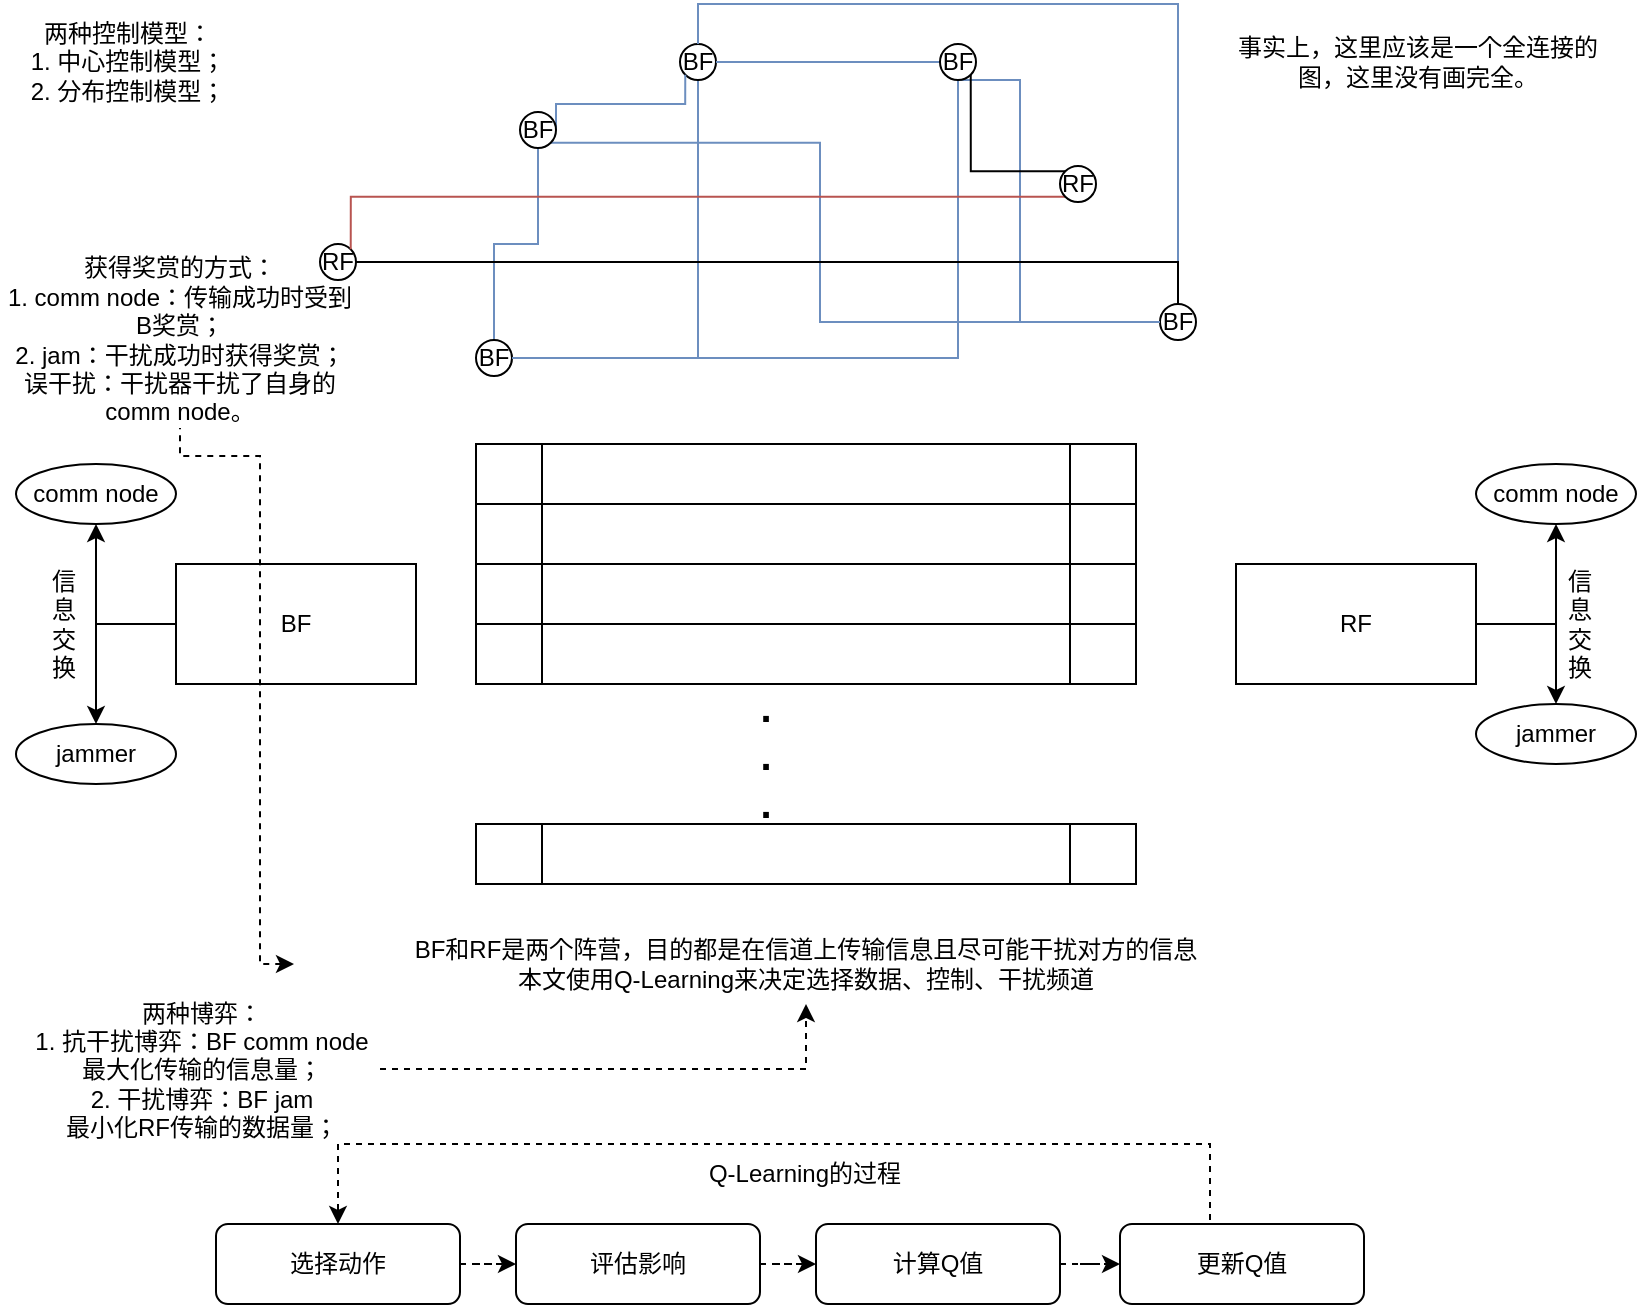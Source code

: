 <mxfile version="10.6.0" type="github"><diagram id="KJpx7t4aQgkqYw8EYbk1" name="Competing Mobile Network Game Embracing antijamming and jamming strategies with reinforcement learning"><mxGraphModel dx="1220" dy="715" grid="1" gridSize="10" guides="1" tooltips="1" connect="1" arrows="1" fold="1" page="1" pageScale="1" pageWidth="827" pageHeight="1169" math="0" shadow="0"><root><mxCell id="0"/><mxCell id="1" parent="0"/><mxCell id="iP8mcdVdapOfUUEO8boz-11" style="edgeStyle=orthogonalEdgeStyle;rounded=0;orthogonalLoop=1;jettySize=auto;html=1;exitX=0;exitY=0.5;exitDx=0;exitDy=0;entryX=0.5;entryY=1;entryDx=0;entryDy=0;" parent="1" source="iP8mcdVdapOfUUEO8boz-1" target="iP8mcdVdapOfUUEO8boz-3" edge="1"><mxGeometry relative="1" as="geometry"/></mxCell><mxCell id="iP8mcdVdapOfUUEO8boz-12" style="edgeStyle=orthogonalEdgeStyle;rounded=0;orthogonalLoop=1;jettySize=auto;html=1;exitX=0;exitY=0.5;exitDx=0;exitDy=0;entryX=0.5;entryY=0;entryDx=0;entryDy=0;" parent="1" source="iP8mcdVdapOfUUEO8boz-1" target="iP8mcdVdapOfUUEO8boz-5" edge="1"><mxGeometry relative="1" as="geometry"/></mxCell><mxCell id="iP8mcdVdapOfUUEO8boz-1" value="BF&lt;br&gt;" style="rounded=0;whiteSpace=wrap;html=1;" parent="1" vertex="1"><mxGeometry x="88" y="330" width="120" height="60" as="geometry"/></mxCell><mxCell id="iP8mcdVdapOfUUEO8boz-8" style="edgeStyle=orthogonalEdgeStyle;rounded=0;orthogonalLoop=1;jettySize=auto;html=1;exitX=1;exitY=0.5;exitDx=0;exitDy=0;entryX=0.5;entryY=1;entryDx=0;entryDy=0;" parent="1" source="iP8mcdVdapOfUUEO8boz-2" target="iP8mcdVdapOfUUEO8boz-4" edge="1"><mxGeometry relative="1" as="geometry"/></mxCell><mxCell id="iP8mcdVdapOfUUEO8boz-10" style="edgeStyle=orthogonalEdgeStyle;rounded=0;orthogonalLoop=1;jettySize=auto;html=1;exitX=1;exitY=0.5;exitDx=0;exitDy=0;entryX=0.5;entryY=0;entryDx=0;entryDy=0;" parent="1" source="iP8mcdVdapOfUUEO8boz-2" target="iP8mcdVdapOfUUEO8boz-6" edge="1"><mxGeometry relative="1" as="geometry"/></mxCell><mxCell id="iP8mcdVdapOfUUEO8boz-2" value="RF" style="rounded=0;whiteSpace=wrap;html=1;" parent="1" vertex="1"><mxGeometry x="618" y="330" width="120" height="60" as="geometry"/></mxCell><mxCell id="iP8mcdVdapOfUUEO8boz-3" value="comm node" style="ellipse;whiteSpace=wrap;html=1;" parent="1" vertex="1"><mxGeometry x="8" y="280" width="80" height="30" as="geometry"/></mxCell><mxCell id="iP8mcdVdapOfUUEO8boz-4" value="comm node" style="ellipse;whiteSpace=wrap;html=1;" parent="1" vertex="1"><mxGeometry x="738" y="280" width="80" height="30" as="geometry"/></mxCell><mxCell id="iP8mcdVdapOfUUEO8boz-5" value="jammer" style="ellipse;whiteSpace=wrap;html=1;" parent="1" vertex="1"><mxGeometry x="8" y="410" width="80" height="30" as="geometry"/></mxCell><mxCell id="iP8mcdVdapOfUUEO8boz-6" value="jammer" style="ellipse;whiteSpace=wrap;html=1;" parent="1" vertex="1"><mxGeometry x="738" y="400" width="80" height="30" as="geometry"/></mxCell><mxCell id="WlFmjEDQgeLyUinUmvAD-7" value="" style="shape=process;whiteSpace=wrap;html=1;backgroundOutline=1;" parent="1" vertex="1"><mxGeometry x="238" y="460" width="330" height="30" as="geometry"/></mxCell><mxCell id="WlFmjEDQgeLyUinUmvAD-9" value="" style="shape=process;whiteSpace=wrap;html=1;backgroundOutline=1;" parent="1" vertex="1"><mxGeometry x="238" y="270" width="330" height="30" as="geometry"/></mxCell><mxCell id="WlFmjEDQgeLyUinUmvAD-10" value="" style="shape=process;whiteSpace=wrap;html=1;backgroundOutline=1;" parent="1" vertex="1"><mxGeometry x="238" y="300" width="330" height="30" as="geometry"/></mxCell><mxCell id="WlFmjEDQgeLyUinUmvAD-11" value="" style="shape=process;whiteSpace=wrap;html=1;backgroundOutline=1;" parent="1" vertex="1"><mxGeometry x="238" y="330" width="330" height="30" as="geometry"/></mxCell><mxCell id="WlFmjEDQgeLyUinUmvAD-12" value="" style="shape=process;whiteSpace=wrap;html=1;backgroundOutline=1;" parent="1" vertex="1"><mxGeometry x="238" y="360" width="330" height="30" as="geometry"/></mxCell><mxCell id="WlFmjEDQgeLyUinUmvAD-14" value=".&lt;br style=&quot;font-size: 20px;&quot;&gt;.&lt;br style=&quot;font-size: 20px;&quot;&gt;.&lt;br style=&quot;font-size: 20px;&quot;&gt;" style="text;html=1;strokeColor=none;fillColor=none;align=center;verticalAlign=middle;whiteSpace=wrap;rounded=0;strokeWidth=1;fontSize=20;fontStyle=1" parent="1" vertex="1"><mxGeometry x="363" y="415" width="40" height="20" as="geometry"/></mxCell><mxCell id="WlFmjEDQgeLyUinUmvAD-29" style="edgeStyle=orthogonalEdgeStyle;rounded=0;orthogonalLoop=1;jettySize=auto;html=1;exitX=0.5;exitY=1;exitDx=0;exitDy=0;entryX=1;entryY=0.5;entryDx=0;entryDy=0;endArrow=none;endFill=0;fontSize=12;fillColor=#dae8fc;strokeColor=#6c8ebf;" parent="1" source="WlFmjEDQgeLyUinUmvAD-15" target="WlFmjEDQgeLyUinUmvAD-18" edge="1"><mxGeometry relative="1" as="geometry"/></mxCell><mxCell id="WlFmjEDQgeLyUinUmvAD-15" value="BF" style="ellipse;whiteSpace=wrap;html=1;aspect=fixed;strokeWidth=1;fontSize=12;" parent="1" vertex="1"><mxGeometry x="340" y="70" width="18" height="18" as="geometry"/></mxCell><mxCell id="WlFmjEDQgeLyUinUmvAD-27" style="edgeStyle=orthogonalEdgeStyle;rounded=0;orthogonalLoop=1;jettySize=auto;html=1;exitX=0.5;exitY=1;exitDx=0;exitDy=0;entryX=0.5;entryY=0;entryDx=0;entryDy=0;fontSize=12;endArrow=none;endFill=0;fillColor=#dae8fc;strokeColor=#6c8ebf;" parent="1" source="WlFmjEDQgeLyUinUmvAD-16" target="WlFmjEDQgeLyUinUmvAD-18" edge="1"><mxGeometry relative="1" as="geometry"/></mxCell><mxCell id="WlFmjEDQgeLyUinUmvAD-28" style="edgeStyle=orthogonalEdgeStyle;rounded=0;orthogonalLoop=1;jettySize=auto;html=1;exitX=1;exitY=0.5;exitDx=0;exitDy=0;entryX=0;entryY=1;entryDx=0;entryDy=0;endArrow=none;endFill=0;fontSize=12;fillColor=#dae8fc;strokeColor=#6c8ebf;" parent="1" source="WlFmjEDQgeLyUinUmvAD-16" target="WlFmjEDQgeLyUinUmvAD-15" edge="1"><mxGeometry relative="1" as="geometry"><Array as="points"><mxPoint x="278" y="100"/><mxPoint x="342" y="100"/></Array></mxGeometry></mxCell><mxCell id="WlFmjEDQgeLyUinUmvAD-32" style="edgeStyle=orthogonalEdgeStyle;rounded=0;orthogonalLoop=1;jettySize=auto;html=1;exitX=1;exitY=1;exitDx=0;exitDy=0;endArrow=none;endFill=0;fontSize=12;fillColor=#dae8fc;strokeColor=#6c8ebf;" parent="1" source="WlFmjEDQgeLyUinUmvAD-16" target="WlFmjEDQgeLyUinUmvAD-17" edge="1"><mxGeometry relative="1" as="geometry"><Array as="points"><mxPoint x="410" y="119"/><mxPoint x="410" y="209"/></Array></mxGeometry></mxCell><mxCell id="WlFmjEDQgeLyUinUmvAD-16" value="BF" style="ellipse;whiteSpace=wrap;html=1;aspect=fixed;strokeWidth=1;fontSize=12;" parent="1" vertex="1"><mxGeometry x="260" y="104" width="18" height="18" as="geometry"/></mxCell><mxCell id="WlFmjEDQgeLyUinUmvAD-34" style="edgeStyle=orthogonalEdgeStyle;rounded=0;orthogonalLoop=1;jettySize=auto;html=1;exitX=0.5;exitY=0;exitDx=0;exitDy=0;entryX=0.5;entryY=0;entryDx=0;entryDy=0;endArrow=none;endFill=0;fontSize=12;fillColor=#dae8fc;strokeColor=#6c8ebf;" parent="1" source="WlFmjEDQgeLyUinUmvAD-17" target="WlFmjEDQgeLyUinUmvAD-15" edge="1"><mxGeometry relative="1" as="geometry"/></mxCell><mxCell id="WlFmjEDQgeLyUinUmvAD-17" value="BF" style="ellipse;whiteSpace=wrap;html=1;aspect=fixed;strokeWidth=1;fontSize=12;" parent="1" vertex="1"><mxGeometry x="580" y="200" width="18" height="18" as="geometry"/></mxCell><mxCell id="WlFmjEDQgeLyUinUmvAD-18" value="BF" style="ellipse;whiteSpace=wrap;html=1;aspect=fixed;strokeWidth=1;fontSize=12;" parent="1" vertex="1"><mxGeometry x="238" y="218" width="18" height="18" as="geometry"/></mxCell><mxCell id="WlFmjEDQgeLyUinUmvAD-30" style="edgeStyle=orthogonalEdgeStyle;rounded=0;orthogonalLoop=1;jettySize=auto;html=1;exitX=0.5;exitY=1;exitDx=0;exitDy=0;entryX=0;entryY=0.5;entryDx=0;entryDy=0;endArrow=none;endFill=0;fontSize=12;fillColor=#dae8fc;strokeColor=#6c8ebf;" parent="1" source="WlFmjEDQgeLyUinUmvAD-19" target="WlFmjEDQgeLyUinUmvAD-17" edge="1"><mxGeometry relative="1" as="geometry"><Array as="points"><mxPoint x="510" y="88"/><mxPoint x="510" y="209"/></Array></mxGeometry></mxCell><mxCell id="WlFmjEDQgeLyUinUmvAD-31" style="edgeStyle=orthogonalEdgeStyle;rounded=0;orthogonalLoop=1;jettySize=auto;html=1;exitX=0;exitY=0.5;exitDx=0;exitDy=0;endArrow=none;endFill=0;fontSize=12;fillColor=#dae8fc;strokeColor=#6c8ebf;" parent="1" source="WlFmjEDQgeLyUinUmvAD-19" target="WlFmjEDQgeLyUinUmvAD-15" edge="1"><mxGeometry relative="1" as="geometry"/></mxCell><mxCell id="WlFmjEDQgeLyUinUmvAD-33" style="edgeStyle=orthogonalEdgeStyle;rounded=0;orthogonalLoop=1;jettySize=auto;html=1;exitX=0.5;exitY=1;exitDx=0;exitDy=0;entryX=1;entryY=0.5;entryDx=0;entryDy=0;endArrow=none;endFill=0;fontSize=12;fillColor=#dae8fc;strokeColor=#6c8ebf;" parent="1" source="WlFmjEDQgeLyUinUmvAD-19" target="WlFmjEDQgeLyUinUmvAD-18" edge="1"><mxGeometry relative="1" as="geometry"/></mxCell><mxCell id="WlFmjEDQgeLyUinUmvAD-19" value="BF" style="ellipse;whiteSpace=wrap;html=1;aspect=fixed;strokeWidth=1;fontSize=12;" parent="1" vertex="1"><mxGeometry x="470" y="70" width="18" height="18" as="geometry"/></mxCell><mxCell id="WlFmjEDQgeLyUinUmvAD-36" style="edgeStyle=orthogonalEdgeStyle;rounded=0;orthogonalLoop=1;jettySize=auto;html=1;exitX=1;exitY=0.5;exitDx=0;exitDy=0;entryX=0.5;entryY=0;entryDx=0;entryDy=0;endArrow=none;endFill=0;fontSize=12;" parent="1" source="WlFmjEDQgeLyUinUmvAD-20" target="WlFmjEDQgeLyUinUmvAD-17" edge="1"><mxGeometry relative="1" as="geometry"/></mxCell><mxCell id="WlFmjEDQgeLyUinUmvAD-20" value="RF" style="ellipse;whiteSpace=wrap;html=1;aspect=fixed;strokeWidth=1;fontSize=12;" parent="1" vertex="1"><mxGeometry x="160" y="170" width="18" height="18" as="geometry"/></mxCell><mxCell id="WlFmjEDQgeLyUinUmvAD-35" style="edgeStyle=orthogonalEdgeStyle;rounded=0;orthogonalLoop=1;jettySize=auto;html=1;exitX=0;exitY=1;exitDx=0;exitDy=0;entryX=1;entryY=0;entryDx=0;entryDy=0;endArrow=none;endFill=0;fontSize=12;fillColor=#f8cecc;strokeColor=#b85450;" parent="1" source="WlFmjEDQgeLyUinUmvAD-21" target="WlFmjEDQgeLyUinUmvAD-20" edge="1"><mxGeometry relative="1" as="geometry"/></mxCell><mxCell id="WlFmjEDQgeLyUinUmvAD-37" style="edgeStyle=orthogonalEdgeStyle;rounded=0;orthogonalLoop=1;jettySize=auto;html=1;exitX=0;exitY=0;exitDx=0;exitDy=0;entryX=1;entryY=1;entryDx=0;entryDy=0;endArrow=none;endFill=0;fontSize=12;" parent="1" source="WlFmjEDQgeLyUinUmvAD-21" target="WlFmjEDQgeLyUinUmvAD-19" edge="1"><mxGeometry relative="1" as="geometry"/></mxCell><mxCell id="WlFmjEDQgeLyUinUmvAD-21" value="RF" style="ellipse;whiteSpace=wrap;html=1;aspect=fixed;strokeWidth=1;fontSize=12;" parent="1" vertex="1"><mxGeometry x="530" y="131" width="18" height="18" as="geometry"/></mxCell><mxCell id="WlFmjEDQgeLyUinUmvAD-38" value="事实上，这里应该是一个全连接的图，这里没有画完全。" style="text;html=1;strokeColor=none;fillColor=none;align=center;verticalAlign=middle;whiteSpace=wrap;rounded=0;fontSize=12;" parent="1" vertex="1"><mxGeometry x="618" y="61" width="182" height="36" as="geometry"/></mxCell><mxCell id="WlFmjEDQgeLyUinUmvAD-39" value="两种控制模型：&lt;br&gt;1. 中心控制模型；&lt;br&gt;2. 分布控制模型；&lt;br&gt;" style="text;html=1;strokeColor=none;fillColor=none;align=center;verticalAlign=middle;whiteSpace=wrap;rounded=0;fontSize=12;" parent="1" vertex="1"><mxGeometry x="8" y="48.5" width="112" height="61" as="geometry"/></mxCell><mxCell id="WlFmjEDQgeLyUinUmvAD-43" value="信&lt;br&gt;息&lt;br&gt;交&lt;br&gt;换&lt;br&gt;" style="text;html=1;strokeColor=none;fillColor=none;align=center;verticalAlign=middle;whiteSpace=wrap;rounded=0;fontSize=12;" parent="1" vertex="1"><mxGeometry x="12" y="350" width="40" height="20" as="geometry"/></mxCell><mxCell id="WlFmjEDQgeLyUinUmvAD-44" value="信&lt;br&gt;息&lt;br&gt;交&lt;br&gt;换&lt;br&gt;" style="text;html=1;strokeColor=none;fillColor=none;align=center;verticalAlign=middle;whiteSpace=wrap;rounded=0;fontSize=12;" parent="1" vertex="1"><mxGeometry x="770" y="350" width="40" height="20" as="geometry"/></mxCell><mxCell id="961djMHhN-GNeD0LtCjp-3" style="edgeStyle=orthogonalEdgeStyle;rounded=0;orthogonalLoop=1;jettySize=auto;html=1;startArrow=classic;startFill=1;endArrow=none;endFill=0;fontSize=12;entryX=0.5;entryY=1;entryDx=0;entryDy=0;dashed=1;" parent="1" source="WlFmjEDQgeLyUinUmvAD-46" target="961djMHhN-GNeD0LtCjp-1" edge="1"><mxGeometry relative="1" as="geometry"><mxPoint x="110" y="290" as="targetPoint"/><Array as="points"><mxPoint x="130" y="530"/><mxPoint x="130" y="276"/></Array></mxGeometry></mxCell><mxCell id="WlFmjEDQgeLyUinUmvAD-46" value="BF和RF是两个阵营，目的都是在信道上传输信息且尽可能干扰对方的信息&lt;br&gt;本文使用Q-Learning来决定选择数据、控制、干扰频道&lt;br&gt;" style="text;html=1;strokeColor=none;fillColor=none;align=center;verticalAlign=middle;whiteSpace=wrap;rounded=0;fontSize=12;" parent="1" vertex="1"><mxGeometry x="147" y="510" width="512" height="40" as="geometry"/></mxCell><mxCell id="961djMHhN-GNeD0LtCjp-1" value="获得奖赏的方式：&lt;br&gt;1. comm node：传输成功时受到B奖赏；&lt;br&gt;2. jam：干扰成功时获得奖赏；&lt;br&gt;误干扰：干扰器干扰了自身的comm node。&lt;br&gt;" style="text;html=1;strokeColor=none;fillColor=none;align=center;verticalAlign=middle;whiteSpace=wrap;rounded=0;fontSize=12;" parent="1" vertex="1"><mxGeometry y="174" width="180" height="88" as="geometry"/></mxCell><mxCell id="961djMHhN-GNeD0LtCjp-7" style="edgeStyle=orthogonalEdgeStyle;rounded=0;orthogonalLoop=1;jettySize=auto;html=1;exitX=1;exitY=0.5;exitDx=0;exitDy=0;dashed=1;startArrow=none;startFill=0;endArrow=classic;endFill=1;fontSize=12;" parent="1" source="961djMHhN-GNeD0LtCjp-4" target="WlFmjEDQgeLyUinUmvAD-46" edge="1"><mxGeometry relative="1" as="geometry"><Array as="points"><mxPoint x="403" y="582"/></Array></mxGeometry></mxCell><mxCell id="961djMHhN-GNeD0LtCjp-4" value="两种博弈：&lt;br&gt;1. 抗干扰博弈：BF comm node最大化传输的信息量；&lt;br&gt;2. 干扰博弈：BF jam &lt;br&gt;最小化RF传输的数据量；&lt;br&gt;" style="text;html=1;strokeColor=none;fillColor=none;align=center;verticalAlign=middle;whiteSpace=wrap;rounded=0;fontSize=12;" parent="1" vertex="1"><mxGeometry x="12" y="540" width="178" height="85" as="geometry"/></mxCell><mxCell id="961djMHhN-GNeD0LtCjp-12" style="edgeStyle=orthogonalEdgeStyle;rounded=0;orthogonalLoop=1;jettySize=auto;html=1;exitX=1;exitY=0.5;exitDx=0;exitDy=0;dashed=1;startArrow=none;startFill=0;endArrow=classic;endFill=1;fontSize=12;" parent="1" source="961djMHhN-GNeD0LtCjp-8" target="961djMHhN-GNeD0LtCjp-10" edge="1"><mxGeometry relative="1" as="geometry"/></mxCell><mxCell id="961djMHhN-GNeD0LtCjp-8" value="选择动作" style="rounded=1;whiteSpace=wrap;html=1;strokeWidth=1;fontSize=12;" parent="1" vertex="1"><mxGeometry x="108" y="660" width="122" height="40" as="geometry"/></mxCell><mxCell id="961djMHhN-GNeD0LtCjp-15" style="edgeStyle=orthogonalEdgeStyle;rounded=0;orthogonalLoop=1;jettySize=auto;html=1;exitX=0.5;exitY=0;exitDx=0;exitDy=0;entryX=0.5;entryY=0;entryDx=0;entryDy=0;dashed=1;startArrow=none;startFill=0;endArrow=classic;endFill=1;fontSize=12;" parent="1" source="961djMHhN-GNeD0LtCjp-9" target="961djMHhN-GNeD0LtCjp-8" edge="1"><mxGeometry relative="1" as="geometry"><Array as="points"><mxPoint x="605" y="660"/><mxPoint x="605" y="620"/><mxPoint x="169" y="620"/></Array></mxGeometry></mxCell><mxCell id="961djMHhN-GNeD0LtCjp-9" value="更新Q值" style="rounded=1;whiteSpace=wrap;html=1;strokeWidth=1;fontSize=12;" parent="1" vertex="1"><mxGeometry x="560" y="660" width="122" height="40" as="geometry"/></mxCell><mxCell id="961djMHhN-GNeD0LtCjp-13" style="edgeStyle=orthogonalEdgeStyle;rounded=0;orthogonalLoop=1;jettySize=auto;html=1;exitX=1;exitY=0.5;exitDx=0;exitDy=0;dashed=1;startArrow=none;startFill=0;endArrow=classic;endFill=1;fontSize=12;" parent="1" source="961djMHhN-GNeD0LtCjp-10" target="961djMHhN-GNeD0LtCjp-11" edge="1"><mxGeometry relative="1" as="geometry"/></mxCell><mxCell id="961djMHhN-GNeD0LtCjp-10" value="评估影响" style="rounded=1;whiteSpace=wrap;html=1;strokeWidth=1;fontSize=12;" parent="1" vertex="1"><mxGeometry x="258" y="660" width="122" height="40" as="geometry"/></mxCell><mxCell id="961djMHhN-GNeD0LtCjp-14" style="edgeStyle=orthogonalEdgeStyle;rounded=0;orthogonalLoop=1;jettySize=auto;html=1;exitX=1;exitY=0.5;exitDx=0;exitDy=0;dashed=1;startArrow=none;startFill=0;endArrow=classic;endFill=1;fontSize=12;" parent="1" source="961djMHhN-GNeD0LtCjp-11" target="961djMHhN-GNeD0LtCjp-9" edge="1"><mxGeometry relative="1" as="geometry"/></mxCell><mxCell id="961djMHhN-GNeD0LtCjp-11" value="计算Q值" style="rounded=1;whiteSpace=wrap;html=1;strokeWidth=1;fontSize=12;" parent="1" vertex="1"><mxGeometry x="408" y="660" width="122" height="40" as="geometry"/></mxCell><mxCell id="961djMHhN-GNeD0LtCjp-17" value="Q-Learning的过程" style="text;html=1;strokeColor=none;fillColor=none;align=center;verticalAlign=middle;whiteSpace=wrap;rounded=0;fontSize=12;" parent="1" vertex="1"><mxGeometry x="319" y="625" width="167" height="20" as="geometry"/></mxCell></root></mxGraphModel></diagram><diagram id="JV3d4ipW5MmXMHJ62usv" name="INDIVIDUAL Q-LEARNING IN NORMAL FORM GAMES"><mxGraphModel dx="1220" dy="715" grid="1" gridSize="10" guides="1" tooltips="1" connect="1" arrows="1" fold="1" page="1" pageScale="1" pageWidth="827" pageHeight="1169" math="0" shadow="0"><root><mxCell id="XLCNUMyIXqqrD4iJkYG9-0"/><mxCell id="XLCNUMyIXqqrD4iJkYG9-1" parent="XLCNUMyIXqqrD4iJkYG9-0"/><mxCell id="LG0rdePGYJG0wY7dceQ6-2" style="edgeStyle=orthogonalEdgeStyle;rounded=0;orthogonalLoop=1;jettySize=auto;html=1;exitX=1;exitY=0.5;exitDx=0;exitDy=0;" edge="1" parent="XLCNUMyIXqqrD4iJkYG9-1" source="LG0rdePGYJG0wY7dceQ6-0" target="LG0rdePGYJG0wY7dceQ6-1"><mxGeometry relative="1" as="geometry"/></mxCell><mxCell id="LG0rdePGYJG0wY7dceQ6-8" value="强化学习" style="text;html=1;resizable=0;points=[];align=center;verticalAlign=middle;labelBackgroundColor=#ffffff;" vertex="1" connectable="0" parent="LG0rdePGYJG0wY7dceQ6-2"><mxGeometry x="-0.302" y="2" relative="1" as="geometry"><mxPoint x="15" y="2" as="offset"/></mxGeometry></mxCell><mxCell id="LG0rdePGYJG0wY7dceQ6-10" style="edgeStyle=orthogonalEdgeStyle;rounded=0;orthogonalLoop=1;jettySize=auto;html=1;entryX=0.5;entryY=0;entryDx=0;entryDy=0;" edge="1" parent="XLCNUMyIXqqrD4iJkYG9-1" source="LG0rdePGYJG0wY7dceQ6-0" target="LG0rdePGYJG0wY7dceQ6-9"><mxGeometry relative="1" as="geometry"/></mxCell><mxCell id="LG0rdePGYJG0wY7dceQ6-0" value="单一代理多臂老虎机问题" style="rounded=1;whiteSpace=wrap;html=1;" vertex="1" parent="XLCNUMyIXqqrD4iJkYG9-1"><mxGeometry x="160" y="30" width="120" height="60" as="geometry"/></mxCell><mxCell id="LG0rdePGYJG0wY7dceQ6-1" value="动作的价值" style="rounded=1;whiteSpace=wrap;html=1;" vertex="1" parent="XLCNUMyIXqqrD4iJkYG9-1"><mxGeometry x="380" y="30" width="120" height="60" as="geometry"/></mxCell><mxCell id="LG0rdePGYJG0wY7dceQ6-9" value="多代理" style="rounded=1;whiteSpace=wrap;html=1;" vertex="1" parent="XLCNUMyIXqqrD4iJkYG9-1"><mxGeometry x="160" y="140" width="120" height="60" as="geometry"/></mxCell><mxCell id="LG0rdePGYJG0wY7dceQ6-12" value="研究渐近行为" style="edgeStyle=orthogonalEdgeStyle;rounded=0;orthogonalLoop=1;jettySize=auto;html=1;" edge="1" parent="XLCNUMyIXqqrD4iJkYG9-1" source="LG0rdePGYJG0wY7dceQ6-11" target="LG0rdePGYJG0wY7dceQ6-9"><mxGeometry relative="1" as="geometry"/></mxCell><mxCell id="LG0rdePGYJG0wY7dceQ6-16" style="edgeStyle=orthogonalEdgeStyle;rounded=0;orthogonalLoop=1;jettySize=auto;html=1;" edge="1" parent="XLCNUMyIXqqrD4iJkYG9-1" source="LG0rdePGYJG0wY7dceQ6-11" target="LG0rdePGYJG0wY7dceQ6-15"><mxGeometry relative="1" as="geometry"/></mxCell><mxCell id="LG0rdePGYJG0wY7dceQ6-11" value="随机逼近的ODE方法" style="rounded=1;whiteSpace=wrap;html=1;" vertex="1" parent="XLCNUMyIXqqrD4iJkYG9-1"><mxGeometry x="380" y="140" width="120" height="60" as="geometry"/></mxCell><mxCell id="LG0rdePGYJG0wY7dceQ6-20" style="edgeStyle=orthogonalEdgeStyle;rounded=0;orthogonalLoop=1;jettySize=auto;html=1;entryX=0.5;entryY=0;entryDx=0;entryDy=0;" edge="1" parent="XLCNUMyIXqqrD4iJkYG9-1" source="LG0rdePGYJG0wY7dceQ6-13" target="LG0rdePGYJG0wY7dceQ6-19"><mxGeometry relative="1" as="geometry"/></mxCell><mxCell id="LG0rdePGYJG0wY7dceQ6-13" value="2人零和博弈" style="rounded=1;whiteSpace=wrap;html=1;" vertex="1" parent="XLCNUMyIXqqrD4iJkYG9-1"><mxGeometry x="320" y="350" width="120" height="60" as="geometry"/></mxCell><mxCell id="LG0rdePGYJG0wY7dceQ6-21" style="edgeStyle=orthogonalEdgeStyle;rounded=0;orthogonalLoop=1;jettySize=auto;html=1;entryX=0.5;entryY=0;entryDx=0;entryDy=0;" edge="1" parent="XLCNUMyIXqqrD4iJkYG9-1" source="LG0rdePGYJG0wY7dceQ6-14" target="LG0rdePGYJG0wY7dceQ6-19"><mxGeometry relative="1" as="geometry"/></mxCell><mxCell id="LG0rdePGYJG0wY7dceQ6-14" value="2人合作博弈" style="rounded=1;whiteSpace=wrap;html=1;" vertex="1" parent="XLCNUMyIXqqrD4iJkYG9-1"><mxGeometry x="440" y="350" width="120" height="60" as="geometry"/></mxCell><mxCell id="LG0rdePGYJG0wY7dceQ6-17" style="edgeStyle=orthogonalEdgeStyle;rounded=0;orthogonalLoop=1;jettySize=auto;html=1;entryX=0.5;entryY=0;entryDx=0;entryDy=0;" edge="1" parent="XLCNUMyIXqqrD4iJkYG9-1" source="LG0rdePGYJG0wY7dceQ6-15" target="LG0rdePGYJG0wY7dceQ6-13"><mxGeometry relative="1" as="geometry"/></mxCell><mxCell id="LG0rdePGYJG0wY7dceQ6-18" style="edgeStyle=orthogonalEdgeStyle;rounded=0;orthogonalLoop=1;jettySize=auto;html=1;" edge="1" parent="XLCNUMyIXqqrD4iJkYG9-1" source="LG0rdePGYJG0wY7dceQ6-15" target="LG0rdePGYJG0wY7dceQ6-14"><mxGeometry relative="1" as="geometry"/></mxCell><mxCell id="LG0rdePGYJG0wY7dceQ6-15" value="动力系统" style="rounded=1;whiteSpace=wrap;html=1;" vertex="1" parent="XLCNUMyIXqqrD4iJkYG9-1"><mxGeometry x="380" y="245" width="120" height="60" as="geometry"/></mxCell><mxCell id="LG0rdePGYJG0wY7dceQ6-23" style="edgeStyle=orthogonalEdgeStyle;rounded=0;orthogonalLoop=1;jettySize=auto;html=1;entryX=0;entryY=0.5;entryDx=0;entryDy=0;dashed=1;" edge="1" parent="XLCNUMyIXqqrD4iJkYG9-1" source="LG0rdePGYJG0wY7dceQ6-19" target="LG0rdePGYJG0wY7dceQ6-22"><mxGeometry relative="1" as="geometry"><Array as="points"><mxPoint x="590" y="480"/><mxPoint x="590" y="480"/></Array></mxGeometry></mxCell><mxCell id="LG0rdePGYJG0wY7dceQ6-19" value="均衡" style="rounded=1;whiteSpace=wrap;html=1;" vertex="1" parent="XLCNUMyIXqqrD4iJkYG9-1"><mxGeometry x="380" y="450" width="120" height="60" as="geometry"/></mxCell><mxCell id="LG0rdePGYJG0wY7dceQ6-26" style="edgeStyle=orthogonalEdgeStyle;rounded=0;orthogonalLoop=1;jettySize=auto;html=1;" edge="1" parent="XLCNUMyIXqqrD4iJkYG9-1" source="LG0rdePGYJG0wY7dceQ6-22" target="LG0rdePGYJG0wY7dceQ6-24"><mxGeometry relative="1" as="geometry"/></mxCell><mxCell id="LG0rdePGYJG0wY7dceQ6-22" value="特定游戏下不收敛" style="rounded=1;whiteSpace=wrap;html=1;" vertex="1" parent="XLCNUMyIXqqrD4iJkYG9-1"><mxGeometry x="560" y="450" width="120" height="60" as="geometry"/></mxCell><mxCell id="LG0rdePGYJG0wY7dceQ6-28" style="edgeStyle=orthogonalEdgeStyle;rounded=0;orthogonalLoop=1;jettySize=auto;html=1;" edge="1" parent="XLCNUMyIXqqrD4iJkYG9-1" source="LG0rdePGYJG0wY7dceQ6-24" target="LG0rdePGYJG0wY7dceQ6-27"><mxGeometry relative="1" as="geometry"/></mxCell><mxCell id="LG0rdePGYJG0wY7dceQ6-24" value="玩家依赖学习速率" style="rounded=1;whiteSpace=wrap;html=1;" vertex="1" parent="XLCNUMyIXqqrD4iJkYG9-1"><mxGeometry x="560" y="245" width="120" height="60" as="geometry"/></mxCell><mxCell id="LG0rdePGYJG0wY7dceQ6-27" value="收敛" style="rounded=1;whiteSpace=wrap;html=1;" vertex="1" parent="XLCNUMyIXqqrD4iJkYG9-1"><mxGeometry x="560" y="140" width="120" height="60" as="geometry"/></mxCell></root></mxGraphModel></diagram></mxfile>